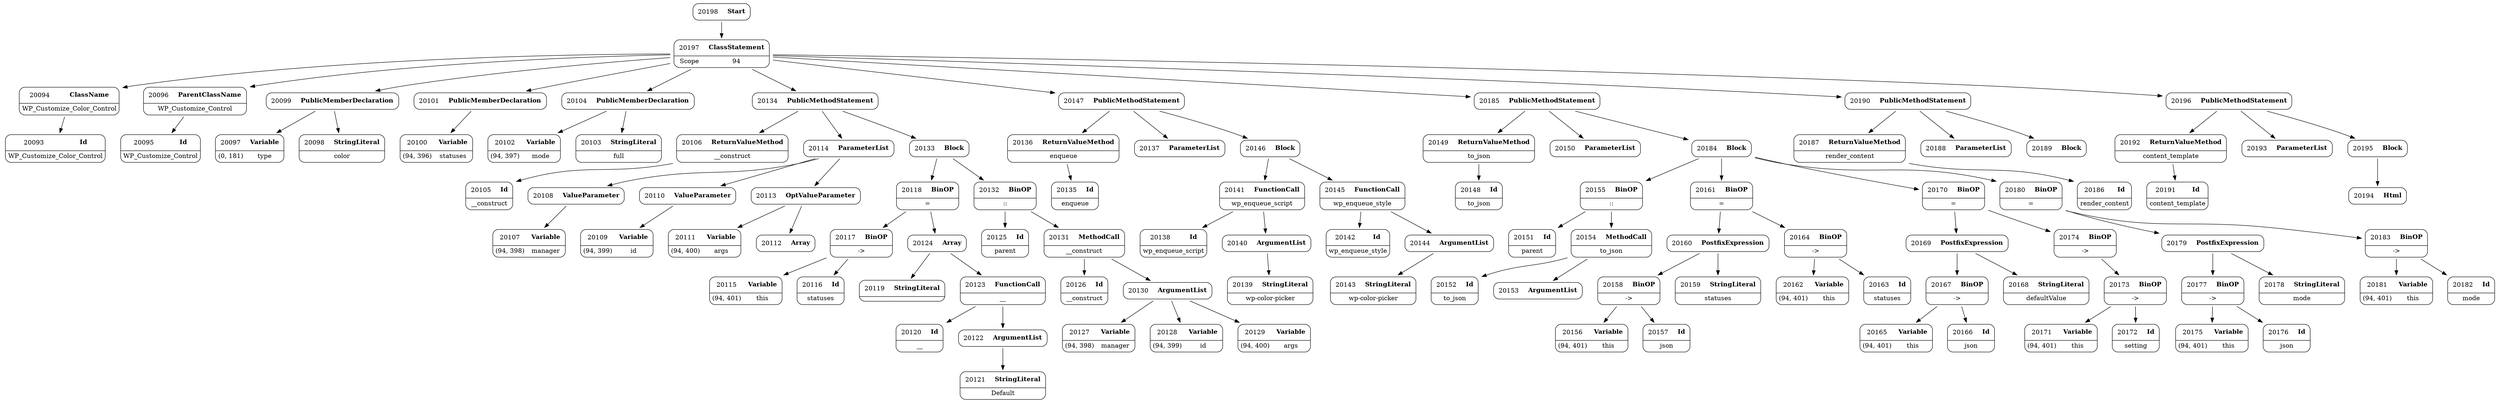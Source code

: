 digraph ast {
node [shape=none];
20093 [label=<<TABLE border='1' cellspacing='0' cellpadding='10' style='rounded' ><TR><TD border='0'>20093</TD><TD border='0'><B>Id</B></TD></TR><HR/><TR><TD border='0' cellpadding='5' colspan='2'>WP_Customize_Color_Control</TD></TR></TABLE>>];
20094 [label=<<TABLE border='1' cellspacing='0' cellpadding='10' style='rounded' ><TR><TD border='0'>20094</TD><TD border='0'><B>ClassName</B></TD></TR><HR/><TR><TD border='0' cellpadding='5' colspan='2'>WP_Customize_Color_Control</TD></TR></TABLE>>];
20094 -> 20093 [weight=2];
20095 [label=<<TABLE border='1' cellspacing='0' cellpadding='10' style='rounded' ><TR><TD border='0'>20095</TD><TD border='0'><B>Id</B></TD></TR><HR/><TR><TD border='0' cellpadding='5' colspan='2'>WP_Customize_Control</TD></TR></TABLE>>];
20096 [label=<<TABLE border='1' cellspacing='0' cellpadding='10' style='rounded' ><TR><TD border='0'>20096</TD><TD border='0'><B>ParentClassName</B></TD></TR><HR/><TR><TD border='0' cellpadding='5' colspan='2'>WP_Customize_Control</TD></TR></TABLE>>];
20096 -> 20095 [weight=2];
20097 [label=<<TABLE border='1' cellspacing='0' cellpadding='10' style='rounded' ><TR><TD border='0'>20097</TD><TD border='0'><B>Variable</B></TD></TR><HR/><TR><TD border='0' cellpadding='5'>(0, 181)</TD><TD border='0' cellpadding='5'>type</TD></TR></TABLE>>];
20098 [label=<<TABLE border='1' cellspacing='0' cellpadding='10' style='rounded' ><TR><TD border='0'>20098</TD><TD border='0'><B>StringLiteral</B></TD></TR><HR/><TR><TD border='0' cellpadding='5' colspan='2'>color</TD></TR></TABLE>>];
20099 [label=<<TABLE border='1' cellspacing='0' cellpadding='10' style='rounded' ><TR><TD border='0'>20099</TD><TD border='0'><B>PublicMemberDeclaration</B></TD></TR></TABLE>>];
20099 -> 20097 [weight=2];
20099 -> 20098 [weight=2];
20100 [label=<<TABLE border='1' cellspacing='0' cellpadding='10' style='rounded' ><TR><TD border='0'>20100</TD><TD border='0'><B>Variable</B></TD></TR><HR/><TR><TD border='0' cellpadding='5'>(94, 396)</TD><TD border='0' cellpadding='5'>statuses</TD></TR></TABLE>>];
20101 [label=<<TABLE border='1' cellspacing='0' cellpadding='10' style='rounded' ><TR><TD border='0'>20101</TD><TD border='0'><B>PublicMemberDeclaration</B></TD></TR></TABLE>>];
20101 -> 20100 [weight=2];
20102 [label=<<TABLE border='1' cellspacing='0' cellpadding='10' style='rounded' ><TR><TD border='0'>20102</TD><TD border='0'><B>Variable</B></TD></TR><HR/><TR><TD border='0' cellpadding='5'>(94, 397)</TD><TD border='0' cellpadding='5'>mode</TD></TR></TABLE>>];
20103 [label=<<TABLE border='1' cellspacing='0' cellpadding='10' style='rounded' ><TR><TD border='0'>20103</TD><TD border='0'><B>StringLiteral</B></TD></TR><HR/><TR><TD border='0' cellpadding='5' colspan='2'>full</TD></TR></TABLE>>];
20104 [label=<<TABLE border='1' cellspacing='0' cellpadding='10' style='rounded' ><TR><TD border='0'>20104</TD><TD border='0'><B>PublicMemberDeclaration</B></TD></TR></TABLE>>];
20104 -> 20102 [weight=2];
20104 -> 20103 [weight=2];
20105 [label=<<TABLE border='1' cellspacing='0' cellpadding='10' style='rounded' ><TR><TD border='0'>20105</TD><TD border='0'><B>Id</B></TD></TR><HR/><TR><TD border='0' cellpadding='5' colspan='2'>__construct</TD></TR></TABLE>>];
20106 [label=<<TABLE border='1' cellspacing='0' cellpadding='10' style='rounded' ><TR><TD border='0'>20106</TD><TD border='0'><B>ReturnValueMethod</B></TD></TR><HR/><TR><TD border='0' cellpadding='5' colspan='2'>__construct</TD></TR></TABLE>>];
20106 -> 20105 [weight=2];
20107 [label=<<TABLE border='1' cellspacing='0' cellpadding='10' style='rounded' ><TR><TD border='0'>20107</TD><TD border='0'><B>Variable</B></TD></TR><HR/><TR><TD border='0' cellpadding='5'>(94, 398)</TD><TD border='0' cellpadding='5'>manager</TD></TR></TABLE>>];
20108 [label=<<TABLE border='1' cellspacing='0' cellpadding='10' style='rounded' ><TR><TD border='0'>20108</TD><TD border='0'><B>ValueParameter</B></TD></TR></TABLE>>];
20108 -> 20107 [weight=2];
20109 [label=<<TABLE border='1' cellspacing='0' cellpadding='10' style='rounded' ><TR><TD border='0'>20109</TD><TD border='0'><B>Variable</B></TD></TR><HR/><TR><TD border='0' cellpadding='5'>(94, 399)</TD><TD border='0' cellpadding='5'>id</TD></TR></TABLE>>];
20110 [label=<<TABLE border='1' cellspacing='0' cellpadding='10' style='rounded' ><TR><TD border='0'>20110</TD><TD border='0'><B>ValueParameter</B></TD></TR></TABLE>>];
20110 -> 20109 [weight=2];
20111 [label=<<TABLE border='1' cellspacing='0' cellpadding='10' style='rounded' ><TR><TD border='0'>20111</TD><TD border='0'><B>Variable</B></TD></TR><HR/><TR><TD border='0' cellpadding='5'>(94, 400)</TD><TD border='0' cellpadding='5'>args</TD></TR></TABLE>>];
20112 [label=<<TABLE border='1' cellspacing='0' cellpadding='10' style='rounded' ><TR><TD border='0'>20112</TD><TD border='0'><B>Array</B></TD></TR></TABLE>>];
20113 [label=<<TABLE border='1' cellspacing='0' cellpadding='10' style='rounded' ><TR><TD border='0'>20113</TD><TD border='0'><B>OptValueParameter</B></TD></TR></TABLE>>];
20113 -> 20111 [weight=2];
20113 -> 20112 [weight=2];
20114 [label=<<TABLE border='1' cellspacing='0' cellpadding='10' style='rounded' ><TR><TD border='0'>20114</TD><TD border='0'><B>ParameterList</B></TD></TR></TABLE>>];
20114 -> 20108 [weight=2];
20114 -> 20110 [weight=2];
20114 -> 20113 [weight=2];
20115 [label=<<TABLE border='1' cellspacing='0' cellpadding='10' style='rounded' ><TR><TD border='0'>20115</TD><TD border='0'><B>Variable</B></TD></TR><HR/><TR><TD border='0' cellpadding='5'>(94, 401)</TD><TD border='0' cellpadding='5'>this</TD></TR></TABLE>>];
20116 [label=<<TABLE border='1' cellspacing='0' cellpadding='10' style='rounded' ><TR><TD border='0'>20116</TD><TD border='0'><B>Id</B></TD></TR><HR/><TR><TD border='0' cellpadding='5' colspan='2'>statuses</TD></TR></TABLE>>];
20117 [label=<<TABLE border='1' cellspacing='0' cellpadding='10' style='rounded' ><TR><TD border='0'>20117</TD><TD border='0'><B>BinOP</B></TD></TR><HR/><TR><TD border='0' cellpadding='5' colspan='2'>-&gt;</TD></TR></TABLE>>];
20117 -> 20115 [weight=2];
20117 -> 20116 [weight=2];
20118 [label=<<TABLE border='1' cellspacing='0' cellpadding='10' style='rounded' ><TR><TD border='0'>20118</TD><TD border='0'><B>BinOP</B></TD></TR><HR/><TR><TD border='0' cellpadding='5' colspan='2'>=</TD></TR></TABLE>>];
20118 -> 20117 [weight=2];
20118 -> 20124 [weight=2];
20119 [label=<<TABLE border='1' cellspacing='0' cellpadding='10' style='rounded' ><TR><TD border='0'>20119</TD><TD border='0'><B>StringLiteral</B></TD></TR><HR/><TR><TD border='0' cellpadding='5' colspan='2'></TD></TR></TABLE>>];
20120 [label=<<TABLE border='1' cellspacing='0' cellpadding='10' style='rounded' ><TR><TD border='0'>20120</TD><TD border='0'><B>Id</B></TD></TR><HR/><TR><TD border='0' cellpadding='5' colspan='2'>__</TD></TR></TABLE>>];
20121 [label=<<TABLE border='1' cellspacing='0' cellpadding='10' style='rounded' ><TR><TD border='0'>20121</TD><TD border='0'><B>StringLiteral</B></TD></TR><HR/><TR><TD border='0' cellpadding='5' colspan='2'>Default</TD></TR></TABLE>>];
20122 [label=<<TABLE border='1' cellspacing='0' cellpadding='10' style='rounded' ><TR><TD border='0'>20122</TD><TD border='0'><B>ArgumentList</B></TD></TR></TABLE>>];
20122 -> 20121 [weight=2];
20123 [label=<<TABLE border='1' cellspacing='0' cellpadding='10' style='rounded' ><TR><TD border='0'>20123</TD><TD border='0'><B>FunctionCall</B></TD></TR><HR/><TR><TD border='0' cellpadding='5' colspan='2'>__</TD></TR></TABLE>>];
20123 -> 20120 [weight=2];
20123 -> 20122 [weight=2];
20124 [label=<<TABLE border='1' cellspacing='0' cellpadding='10' style='rounded' ><TR><TD border='0'>20124</TD><TD border='0'><B>Array</B></TD></TR></TABLE>>];
20124 -> 20119 [weight=2];
20124 -> 20123 [weight=2];
20125 [label=<<TABLE border='1' cellspacing='0' cellpadding='10' style='rounded' ><TR><TD border='0'>20125</TD><TD border='0'><B>Id</B></TD></TR><HR/><TR><TD border='0' cellpadding='5' colspan='2'>parent</TD></TR></TABLE>>];
20126 [label=<<TABLE border='1' cellspacing='0' cellpadding='10' style='rounded' ><TR><TD border='0'>20126</TD><TD border='0'><B>Id</B></TD></TR><HR/><TR><TD border='0' cellpadding='5' colspan='2'>__construct</TD></TR></TABLE>>];
20127 [label=<<TABLE border='1' cellspacing='0' cellpadding='10' style='rounded' ><TR><TD border='0'>20127</TD><TD border='0'><B>Variable</B></TD></TR><HR/><TR><TD border='0' cellpadding='5'>(94, 398)</TD><TD border='0' cellpadding='5'>manager</TD></TR></TABLE>>];
20128 [label=<<TABLE border='1' cellspacing='0' cellpadding='10' style='rounded' ><TR><TD border='0'>20128</TD><TD border='0'><B>Variable</B></TD></TR><HR/><TR><TD border='0' cellpadding='5'>(94, 399)</TD><TD border='0' cellpadding='5'>id</TD></TR></TABLE>>];
20129 [label=<<TABLE border='1' cellspacing='0' cellpadding='10' style='rounded' ><TR><TD border='0'>20129</TD><TD border='0'><B>Variable</B></TD></TR><HR/><TR><TD border='0' cellpadding='5'>(94, 400)</TD><TD border='0' cellpadding='5'>args</TD></TR></TABLE>>];
20130 [label=<<TABLE border='1' cellspacing='0' cellpadding='10' style='rounded' ><TR><TD border='0'>20130</TD><TD border='0'><B>ArgumentList</B></TD></TR></TABLE>>];
20130 -> 20127 [weight=2];
20130 -> 20128 [weight=2];
20130 -> 20129 [weight=2];
20131 [label=<<TABLE border='1' cellspacing='0' cellpadding='10' style='rounded' ><TR><TD border='0'>20131</TD><TD border='0'><B>MethodCall</B></TD></TR><HR/><TR><TD border='0' cellpadding='5' colspan='2'>__construct</TD></TR></TABLE>>];
20131 -> 20126 [weight=2];
20131 -> 20130 [weight=2];
20132 [label=<<TABLE border='1' cellspacing='0' cellpadding='10' style='rounded' ><TR><TD border='0'>20132</TD><TD border='0'><B>BinOP</B></TD></TR><HR/><TR><TD border='0' cellpadding='5' colspan='2'>::</TD></TR></TABLE>>];
20132 -> 20125 [weight=2];
20132 -> 20131 [weight=2];
20133 [label=<<TABLE border='1' cellspacing='0' cellpadding='10' style='rounded' ><TR><TD border='0'>20133</TD><TD border='0'><B>Block</B></TD></TR></TABLE>>];
20133 -> 20118 [weight=2];
20133 -> 20132 [weight=2];
20134 [label=<<TABLE border='1' cellspacing='0' cellpadding='10' style='rounded' ><TR><TD border='0'>20134</TD><TD border='0'><B>PublicMethodStatement</B></TD></TR></TABLE>>];
20134 -> 20106 [weight=2];
20134 -> 20114 [weight=2];
20134 -> 20133 [weight=2];
20135 [label=<<TABLE border='1' cellspacing='0' cellpadding='10' style='rounded' ><TR><TD border='0'>20135</TD><TD border='0'><B>Id</B></TD></TR><HR/><TR><TD border='0' cellpadding='5' colspan='2'>enqueue</TD></TR></TABLE>>];
20136 [label=<<TABLE border='1' cellspacing='0' cellpadding='10' style='rounded' ><TR><TD border='0'>20136</TD><TD border='0'><B>ReturnValueMethod</B></TD></TR><HR/><TR><TD border='0' cellpadding='5' colspan='2'>enqueue</TD></TR></TABLE>>];
20136 -> 20135 [weight=2];
20137 [label=<<TABLE border='1' cellspacing='0' cellpadding='10' style='rounded' ><TR><TD border='0'>20137</TD><TD border='0'><B>ParameterList</B></TD></TR></TABLE>>];
20138 [label=<<TABLE border='1' cellspacing='0' cellpadding='10' style='rounded' ><TR><TD border='0'>20138</TD><TD border='0'><B>Id</B></TD></TR><HR/><TR><TD border='0' cellpadding='5' colspan='2'>wp_enqueue_script</TD></TR></TABLE>>];
20139 [label=<<TABLE border='1' cellspacing='0' cellpadding='10' style='rounded' ><TR><TD border='0'>20139</TD><TD border='0'><B>StringLiteral</B></TD></TR><HR/><TR><TD border='0' cellpadding='5' colspan='2'>wp-color-picker</TD></TR></TABLE>>];
20140 [label=<<TABLE border='1' cellspacing='0' cellpadding='10' style='rounded' ><TR><TD border='0'>20140</TD><TD border='0'><B>ArgumentList</B></TD></TR></TABLE>>];
20140 -> 20139 [weight=2];
20141 [label=<<TABLE border='1' cellspacing='0' cellpadding='10' style='rounded' ><TR><TD border='0'>20141</TD><TD border='0'><B>FunctionCall</B></TD></TR><HR/><TR><TD border='0' cellpadding='5' colspan='2'>wp_enqueue_script</TD></TR></TABLE>>];
20141 -> 20138 [weight=2];
20141 -> 20140 [weight=2];
20142 [label=<<TABLE border='1' cellspacing='0' cellpadding='10' style='rounded' ><TR><TD border='0'>20142</TD><TD border='0'><B>Id</B></TD></TR><HR/><TR><TD border='0' cellpadding='5' colspan='2'>wp_enqueue_style</TD></TR></TABLE>>];
20143 [label=<<TABLE border='1' cellspacing='0' cellpadding='10' style='rounded' ><TR><TD border='0'>20143</TD><TD border='0'><B>StringLiteral</B></TD></TR><HR/><TR><TD border='0' cellpadding='5' colspan='2'>wp-color-picker</TD></TR></TABLE>>];
20144 [label=<<TABLE border='1' cellspacing='0' cellpadding='10' style='rounded' ><TR><TD border='0'>20144</TD><TD border='0'><B>ArgumentList</B></TD></TR></TABLE>>];
20144 -> 20143 [weight=2];
20145 [label=<<TABLE border='1' cellspacing='0' cellpadding='10' style='rounded' ><TR><TD border='0'>20145</TD><TD border='0'><B>FunctionCall</B></TD></TR><HR/><TR><TD border='0' cellpadding='5' colspan='2'>wp_enqueue_style</TD></TR></TABLE>>];
20145 -> 20142 [weight=2];
20145 -> 20144 [weight=2];
20146 [label=<<TABLE border='1' cellspacing='0' cellpadding='10' style='rounded' ><TR><TD border='0'>20146</TD><TD border='0'><B>Block</B></TD></TR></TABLE>>];
20146 -> 20141 [weight=2];
20146 -> 20145 [weight=2];
20147 [label=<<TABLE border='1' cellspacing='0' cellpadding='10' style='rounded' ><TR><TD border='0'>20147</TD><TD border='0'><B>PublicMethodStatement</B></TD></TR></TABLE>>];
20147 -> 20136 [weight=2];
20147 -> 20137 [weight=2];
20147 -> 20146 [weight=2];
20148 [label=<<TABLE border='1' cellspacing='0' cellpadding='10' style='rounded' ><TR><TD border='0'>20148</TD><TD border='0'><B>Id</B></TD></TR><HR/><TR><TD border='0' cellpadding='5' colspan='2'>to_json</TD></TR></TABLE>>];
20149 [label=<<TABLE border='1' cellspacing='0' cellpadding='10' style='rounded' ><TR><TD border='0'>20149</TD><TD border='0'><B>ReturnValueMethod</B></TD></TR><HR/><TR><TD border='0' cellpadding='5' colspan='2'>to_json</TD></TR></TABLE>>];
20149 -> 20148 [weight=2];
20150 [label=<<TABLE border='1' cellspacing='0' cellpadding='10' style='rounded' ><TR><TD border='0'>20150</TD><TD border='0'><B>ParameterList</B></TD></TR></TABLE>>];
20151 [label=<<TABLE border='1' cellspacing='0' cellpadding='10' style='rounded' ><TR><TD border='0'>20151</TD><TD border='0'><B>Id</B></TD></TR><HR/><TR><TD border='0' cellpadding='5' colspan='2'>parent</TD></TR></TABLE>>];
20152 [label=<<TABLE border='1' cellspacing='0' cellpadding='10' style='rounded' ><TR><TD border='0'>20152</TD><TD border='0'><B>Id</B></TD></TR><HR/><TR><TD border='0' cellpadding='5' colspan='2'>to_json</TD></TR></TABLE>>];
20153 [label=<<TABLE border='1' cellspacing='0' cellpadding='10' style='rounded' ><TR><TD border='0'>20153</TD><TD border='0'><B>ArgumentList</B></TD></TR></TABLE>>];
20154 [label=<<TABLE border='1' cellspacing='0' cellpadding='10' style='rounded' ><TR><TD border='0'>20154</TD><TD border='0'><B>MethodCall</B></TD></TR><HR/><TR><TD border='0' cellpadding='5' colspan='2'>to_json</TD></TR></TABLE>>];
20154 -> 20152 [weight=2];
20154 -> 20153 [weight=2];
20155 [label=<<TABLE border='1' cellspacing='0' cellpadding='10' style='rounded' ><TR><TD border='0'>20155</TD><TD border='0'><B>BinOP</B></TD></TR><HR/><TR><TD border='0' cellpadding='5' colspan='2'>::</TD></TR></TABLE>>];
20155 -> 20151 [weight=2];
20155 -> 20154 [weight=2];
20156 [label=<<TABLE border='1' cellspacing='0' cellpadding='10' style='rounded' ><TR><TD border='0'>20156</TD><TD border='0'><B>Variable</B></TD></TR><HR/><TR><TD border='0' cellpadding='5'>(94, 401)</TD><TD border='0' cellpadding='5'>this</TD></TR></TABLE>>];
20157 [label=<<TABLE border='1' cellspacing='0' cellpadding='10' style='rounded' ><TR><TD border='0'>20157</TD><TD border='0'><B>Id</B></TD></TR><HR/><TR><TD border='0' cellpadding='5' colspan='2'>json</TD></TR></TABLE>>];
20158 [label=<<TABLE border='1' cellspacing='0' cellpadding='10' style='rounded' ><TR><TD border='0'>20158</TD><TD border='0'><B>BinOP</B></TD></TR><HR/><TR><TD border='0' cellpadding='5' colspan='2'>-&gt;</TD></TR></TABLE>>];
20158 -> 20156 [weight=2];
20158 -> 20157 [weight=2];
20159 [label=<<TABLE border='1' cellspacing='0' cellpadding='10' style='rounded' ><TR><TD border='0'>20159</TD><TD border='0'><B>StringLiteral</B></TD></TR><HR/><TR><TD border='0' cellpadding='5' colspan='2'>statuses</TD></TR></TABLE>>];
20160 [label=<<TABLE border='1' cellspacing='0' cellpadding='10' style='rounded' ><TR><TD border='0'>20160</TD><TD border='0'><B>PostfixExpression</B></TD></TR></TABLE>>];
20160 -> 20158 [weight=2];
20160 -> 20159 [weight=2];
20161 [label=<<TABLE border='1' cellspacing='0' cellpadding='10' style='rounded' ><TR><TD border='0'>20161</TD><TD border='0'><B>BinOP</B></TD></TR><HR/><TR><TD border='0' cellpadding='5' colspan='2'>=</TD></TR></TABLE>>];
20161 -> 20160 [weight=2];
20161 -> 20164 [weight=2];
20162 [label=<<TABLE border='1' cellspacing='0' cellpadding='10' style='rounded' ><TR><TD border='0'>20162</TD><TD border='0'><B>Variable</B></TD></TR><HR/><TR><TD border='0' cellpadding='5'>(94, 401)</TD><TD border='0' cellpadding='5'>this</TD></TR></TABLE>>];
20163 [label=<<TABLE border='1' cellspacing='0' cellpadding='10' style='rounded' ><TR><TD border='0'>20163</TD><TD border='0'><B>Id</B></TD></TR><HR/><TR><TD border='0' cellpadding='5' colspan='2'>statuses</TD></TR></TABLE>>];
20164 [label=<<TABLE border='1' cellspacing='0' cellpadding='10' style='rounded' ><TR><TD border='0'>20164</TD><TD border='0'><B>BinOP</B></TD></TR><HR/><TR><TD border='0' cellpadding='5' colspan='2'>-&gt;</TD></TR></TABLE>>];
20164 -> 20162 [weight=2];
20164 -> 20163 [weight=2];
20165 [label=<<TABLE border='1' cellspacing='0' cellpadding='10' style='rounded' ><TR><TD border='0'>20165</TD><TD border='0'><B>Variable</B></TD></TR><HR/><TR><TD border='0' cellpadding='5'>(94, 401)</TD><TD border='0' cellpadding='5'>this</TD></TR></TABLE>>];
20166 [label=<<TABLE border='1' cellspacing='0' cellpadding='10' style='rounded' ><TR><TD border='0'>20166</TD><TD border='0'><B>Id</B></TD></TR><HR/><TR><TD border='0' cellpadding='5' colspan='2'>json</TD></TR></TABLE>>];
20167 [label=<<TABLE border='1' cellspacing='0' cellpadding='10' style='rounded' ><TR><TD border='0'>20167</TD><TD border='0'><B>BinOP</B></TD></TR><HR/><TR><TD border='0' cellpadding='5' colspan='2'>-&gt;</TD></TR></TABLE>>];
20167 -> 20165 [weight=2];
20167 -> 20166 [weight=2];
20168 [label=<<TABLE border='1' cellspacing='0' cellpadding='10' style='rounded' ><TR><TD border='0'>20168</TD><TD border='0'><B>StringLiteral</B></TD></TR><HR/><TR><TD border='0' cellpadding='5' colspan='2'>defaultValue</TD></TR></TABLE>>];
20169 [label=<<TABLE border='1' cellspacing='0' cellpadding='10' style='rounded' ><TR><TD border='0'>20169</TD><TD border='0'><B>PostfixExpression</B></TD></TR></TABLE>>];
20169 -> 20167 [weight=2];
20169 -> 20168 [weight=2];
20170 [label=<<TABLE border='1' cellspacing='0' cellpadding='10' style='rounded' ><TR><TD border='0'>20170</TD><TD border='0'><B>BinOP</B></TD></TR><HR/><TR><TD border='0' cellpadding='5' colspan='2'>=</TD></TR></TABLE>>];
20170 -> 20169 [weight=2];
20170 -> 20174 [weight=2];
20171 [label=<<TABLE border='1' cellspacing='0' cellpadding='10' style='rounded' ><TR><TD border='0'>20171</TD><TD border='0'><B>Variable</B></TD></TR><HR/><TR><TD border='0' cellpadding='5'>(94, 401)</TD><TD border='0' cellpadding='5'>this</TD></TR></TABLE>>];
20172 [label=<<TABLE border='1' cellspacing='0' cellpadding='10' style='rounded' ><TR><TD border='0'>20172</TD><TD border='0'><B>Id</B></TD></TR><HR/><TR><TD border='0' cellpadding='5' colspan='2'>setting</TD></TR></TABLE>>];
20173 [label=<<TABLE border='1' cellspacing='0' cellpadding='10' style='rounded' ><TR><TD border='0'>20173</TD><TD border='0'><B>BinOP</B></TD></TR><HR/><TR><TD border='0' cellpadding='5' colspan='2'>-&gt;</TD></TR></TABLE>>];
20173 -> 20171 [weight=2];
20173 -> 20172 [weight=2];
20174 [label=<<TABLE border='1' cellspacing='0' cellpadding='10' style='rounded' ><TR><TD border='0'>20174</TD><TD border='0'><B>BinOP</B></TD></TR><HR/><TR><TD border='0' cellpadding='5' colspan='2'>-&gt;</TD></TR></TABLE>>];
20174 -> 20173 [weight=2];
20175 [label=<<TABLE border='1' cellspacing='0' cellpadding='10' style='rounded' ><TR><TD border='0'>20175</TD><TD border='0'><B>Variable</B></TD></TR><HR/><TR><TD border='0' cellpadding='5'>(94, 401)</TD><TD border='0' cellpadding='5'>this</TD></TR></TABLE>>];
20176 [label=<<TABLE border='1' cellspacing='0' cellpadding='10' style='rounded' ><TR><TD border='0'>20176</TD><TD border='0'><B>Id</B></TD></TR><HR/><TR><TD border='0' cellpadding='5' colspan='2'>json</TD></TR></TABLE>>];
20177 [label=<<TABLE border='1' cellspacing='0' cellpadding='10' style='rounded' ><TR><TD border='0'>20177</TD><TD border='0'><B>BinOP</B></TD></TR><HR/><TR><TD border='0' cellpadding='5' colspan='2'>-&gt;</TD></TR></TABLE>>];
20177 -> 20175 [weight=2];
20177 -> 20176 [weight=2];
20178 [label=<<TABLE border='1' cellspacing='0' cellpadding='10' style='rounded' ><TR><TD border='0'>20178</TD><TD border='0'><B>StringLiteral</B></TD></TR><HR/><TR><TD border='0' cellpadding='5' colspan='2'>mode</TD></TR></TABLE>>];
20179 [label=<<TABLE border='1' cellspacing='0' cellpadding='10' style='rounded' ><TR><TD border='0'>20179</TD><TD border='0'><B>PostfixExpression</B></TD></TR></TABLE>>];
20179 -> 20177 [weight=2];
20179 -> 20178 [weight=2];
20180 [label=<<TABLE border='1' cellspacing='0' cellpadding='10' style='rounded' ><TR><TD border='0'>20180</TD><TD border='0'><B>BinOP</B></TD></TR><HR/><TR><TD border='0' cellpadding='5' colspan='2'>=</TD></TR></TABLE>>];
20180 -> 20179 [weight=2];
20180 -> 20183 [weight=2];
20181 [label=<<TABLE border='1' cellspacing='0' cellpadding='10' style='rounded' ><TR><TD border='0'>20181</TD><TD border='0'><B>Variable</B></TD></TR><HR/><TR><TD border='0' cellpadding='5'>(94, 401)</TD><TD border='0' cellpadding='5'>this</TD></TR></TABLE>>];
20182 [label=<<TABLE border='1' cellspacing='0' cellpadding='10' style='rounded' ><TR><TD border='0'>20182</TD><TD border='0'><B>Id</B></TD></TR><HR/><TR><TD border='0' cellpadding='5' colspan='2'>mode</TD></TR></TABLE>>];
20183 [label=<<TABLE border='1' cellspacing='0' cellpadding='10' style='rounded' ><TR><TD border='0'>20183</TD><TD border='0'><B>BinOP</B></TD></TR><HR/><TR><TD border='0' cellpadding='5' colspan='2'>-&gt;</TD></TR></TABLE>>];
20183 -> 20181 [weight=2];
20183 -> 20182 [weight=2];
20184 [label=<<TABLE border='1' cellspacing='0' cellpadding='10' style='rounded' ><TR><TD border='0'>20184</TD><TD border='0'><B>Block</B></TD></TR></TABLE>>];
20184 -> 20155 [weight=2];
20184 -> 20161 [weight=2];
20184 -> 20170 [weight=2];
20184 -> 20180 [weight=2];
20185 [label=<<TABLE border='1' cellspacing='0' cellpadding='10' style='rounded' ><TR><TD border='0'>20185</TD><TD border='0'><B>PublicMethodStatement</B></TD></TR></TABLE>>];
20185 -> 20149 [weight=2];
20185 -> 20150 [weight=2];
20185 -> 20184 [weight=2];
20186 [label=<<TABLE border='1' cellspacing='0' cellpadding='10' style='rounded' ><TR><TD border='0'>20186</TD><TD border='0'><B>Id</B></TD></TR><HR/><TR><TD border='0' cellpadding='5' colspan='2'>render_content</TD></TR></TABLE>>];
20187 [label=<<TABLE border='1' cellspacing='0' cellpadding='10' style='rounded' ><TR><TD border='0'>20187</TD><TD border='0'><B>ReturnValueMethod</B></TD></TR><HR/><TR><TD border='0' cellpadding='5' colspan='2'>render_content</TD></TR></TABLE>>];
20187 -> 20186 [weight=2];
20188 [label=<<TABLE border='1' cellspacing='0' cellpadding='10' style='rounded' ><TR><TD border='0'>20188</TD><TD border='0'><B>ParameterList</B></TD></TR></TABLE>>];
20189 [label=<<TABLE border='1' cellspacing='0' cellpadding='10' style='rounded' ><TR><TD border='0'>20189</TD><TD border='0'><B>Block</B></TD></TR></TABLE>>];
20190 [label=<<TABLE border='1' cellspacing='0' cellpadding='10' style='rounded' ><TR><TD border='0'>20190</TD><TD border='0'><B>PublicMethodStatement</B></TD></TR></TABLE>>];
20190 -> 20187 [weight=2];
20190 -> 20188 [weight=2];
20190 -> 20189 [weight=2];
20191 [label=<<TABLE border='1' cellspacing='0' cellpadding='10' style='rounded' ><TR><TD border='0'>20191</TD><TD border='0'><B>Id</B></TD></TR><HR/><TR><TD border='0' cellpadding='5' colspan='2'>content_template</TD></TR></TABLE>>];
20192 [label=<<TABLE border='1' cellspacing='0' cellpadding='10' style='rounded' ><TR><TD border='0'>20192</TD><TD border='0'><B>ReturnValueMethod</B></TD></TR><HR/><TR><TD border='0' cellpadding='5' colspan='2'>content_template</TD></TR></TABLE>>];
20192 -> 20191 [weight=2];
20193 [label=<<TABLE border='1' cellspacing='0' cellpadding='10' style='rounded' ><TR><TD border='0'>20193</TD><TD border='0'><B>ParameterList</B></TD></TR></TABLE>>];
20194 [label=<<TABLE border='1' cellspacing='0' cellpadding='10' style='rounded' ><TR><TD border='0'>20194</TD><TD border='0'><B>Html</B></TD></TR></TABLE>>];
20195 [label=<<TABLE border='1' cellspacing='0' cellpadding='10' style='rounded' ><TR><TD border='0'>20195</TD><TD border='0'><B>Block</B></TD></TR></TABLE>>];
20195 -> 20194 [weight=2];
20196 [label=<<TABLE border='1' cellspacing='0' cellpadding='10' style='rounded' ><TR><TD border='0'>20196</TD><TD border='0'><B>PublicMethodStatement</B></TD></TR></TABLE>>];
20196 -> 20192 [weight=2];
20196 -> 20193 [weight=2];
20196 -> 20195 [weight=2];
20197 [label=<<TABLE border='1' cellspacing='0' cellpadding='10' style='rounded' ><TR><TD border='0'>20197</TD><TD border='0'><B>ClassStatement</B></TD></TR><HR/><TR><TD border='0' cellpadding='5'>Scope</TD><TD border='0' cellpadding='5'>94</TD></TR></TABLE>>];
20197 -> 20094 [weight=2];
20197 -> 20096 [weight=2];
20197 -> 20099 [weight=2];
20197 -> 20101 [weight=2];
20197 -> 20104 [weight=2];
20197 -> 20134 [weight=2];
20197 -> 20147 [weight=2];
20197 -> 20185 [weight=2];
20197 -> 20190 [weight=2];
20197 -> 20196 [weight=2];
20198 [label=<<TABLE border='1' cellspacing='0' cellpadding='10' style='rounded' ><TR><TD border='0'>20198</TD><TD border='0'><B>Start</B></TD></TR></TABLE>>];
20198 -> 20197 [weight=2];
}
